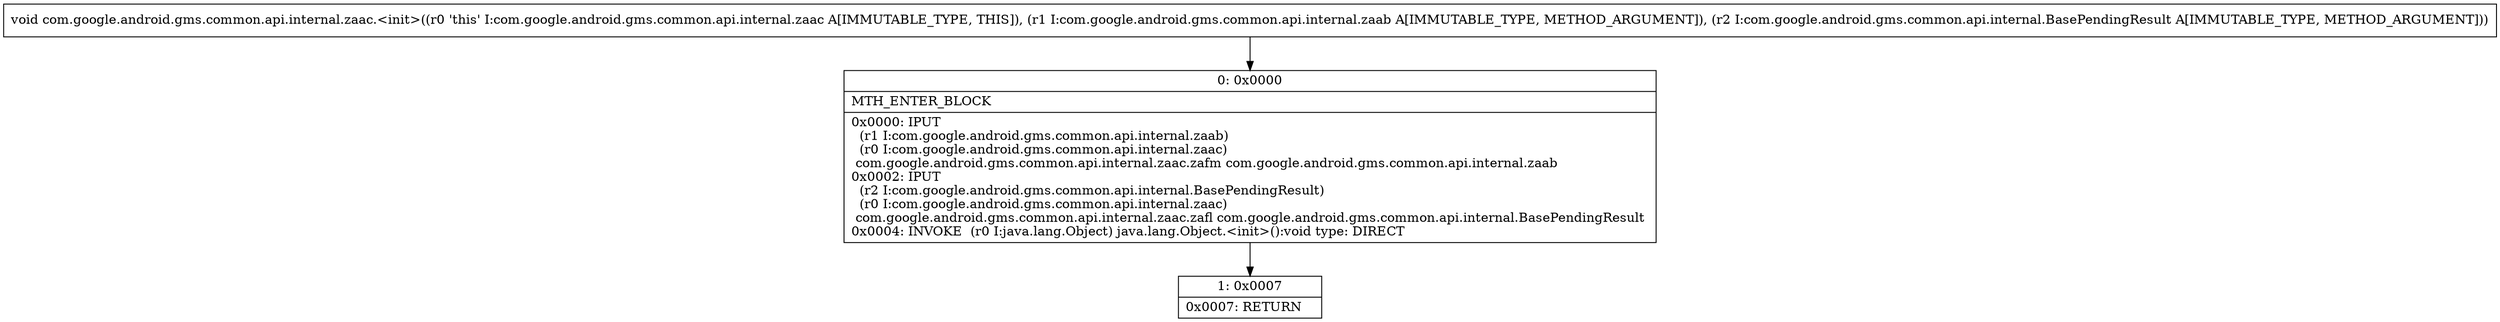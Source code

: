 digraph "CFG forcom.google.android.gms.common.api.internal.zaac.\<init\>(Lcom\/google\/android\/gms\/common\/api\/internal\/zaab;Lcom\/google\/android\/gms\/common\/api\/internal\/BasePendingResult;)V" {
Node_0 [shape=record,label="{0\:\ 0x0000|MTH_ENTER_BLOCK\l|0x0000: IPUT  \l  (r1 I:com.google.android.gms.common.api.internal.zaab)\l  (r0 I:com.google.android.gms.common.api.internal.zaac)\l com.google.android.gms.common.api.internal.zaac.zafm com.google.android.gms.common.api.internal.zaab \l0x0002: IPUT  \l  (r2 I:com.google.android.gms.common.api.internal.BasePendingResult)\l  (r0 I:com.google.android.gms.common.api.internal.zaac)\l com.google.android.gms.common.api.internal.zaac.zafl com.google.android.gms.common.api.internal.BasePendingResult \l0x0004: INVOKE  (r0 I:java.lang.Object) java.lang.Object.\<init\>():void type: DIRECT \l}"];
Node_1 [shape=record,label="{1\:\ 0x0007|0x0007: RETURN   \l}"];
MethodNode[shape=record,label="{void com.google.android.gms.common.api.internal.zaac.\<init\>((r0 'this' I:com.google.android.gms.common.api.internal.zaac A[IMMUTABLE_TYPE, THIS]), (r1 I:com.google.android.gms.common.api.internal.zaab A[IMMUTABLE_TYPE, METHOD_ARGUMENT]), (r2 I:com.google.android.gms.common.api.internal.BasePendingResult A[IMMUTABLE_TYPE, METHOD_ARGUMENT])) }"];
MethodNode -> Node_0;
Node_0 -> Node_1;
}

